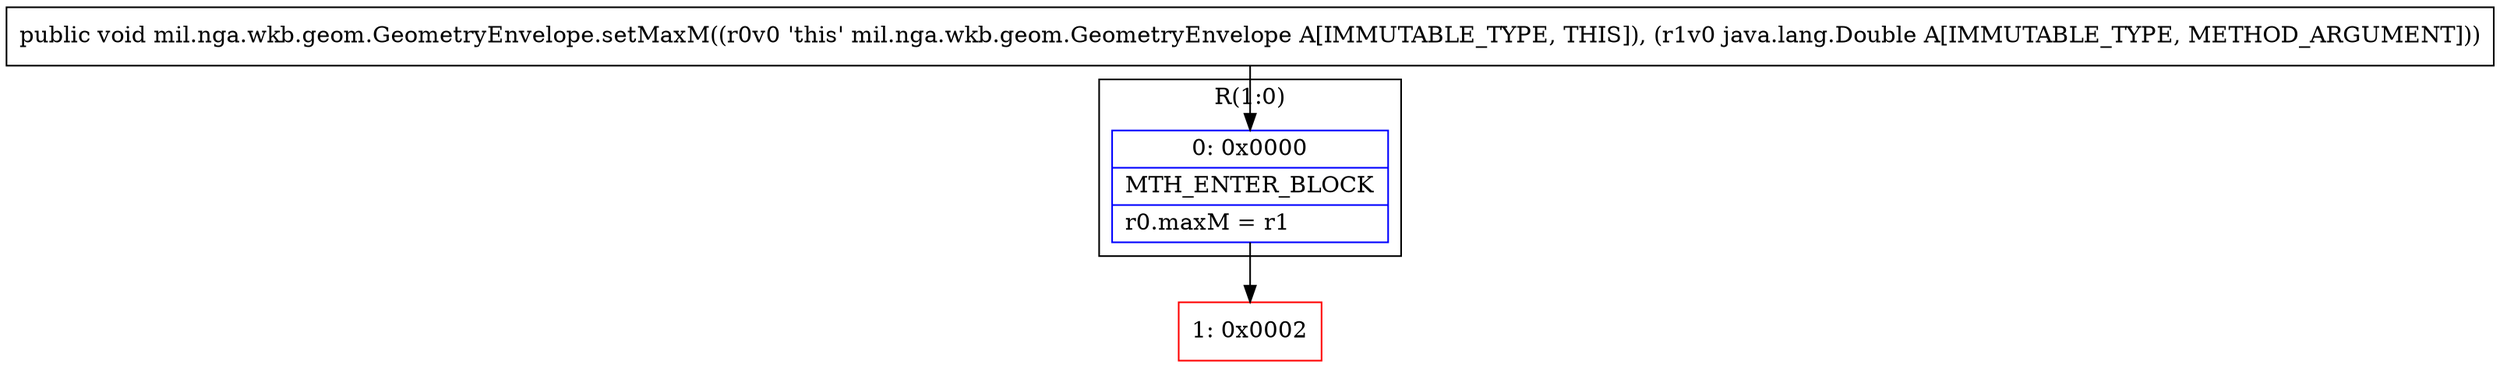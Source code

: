digraph "CFG formil.nga.wkb.geom.GeometryEnvelope.setMaxM(Ljava\/lang\/Double;)V" {
subgraph cluster_Region_2118765869 {
label = "R(1:0)";
node [shape=record,color=blue];
Node_0 [shape=record,label="{0\:\ 0x0000|MTH_ENTER_BLOCK\l|r0.maxM = r1\l}"];
}
Node_1 [shape=record,color=red,label="{1\:\ 0x0002}"];
MethodNode[shape=record,label="{public void mil.nga.wkb.geom.GeometryEnvelope.setMaxM((r0v0 'this' mil.nga.wkb.geom.GeometryEnvelope A[IMMUTABLE_TYPE, THIS]), (r1v0 java.lang.Double A[IMMUTABLE_TYPE, METHOD_ARGUMENT])) }"];
MethodNode -> Node_0;
Node_0 -> Node_1;
}


